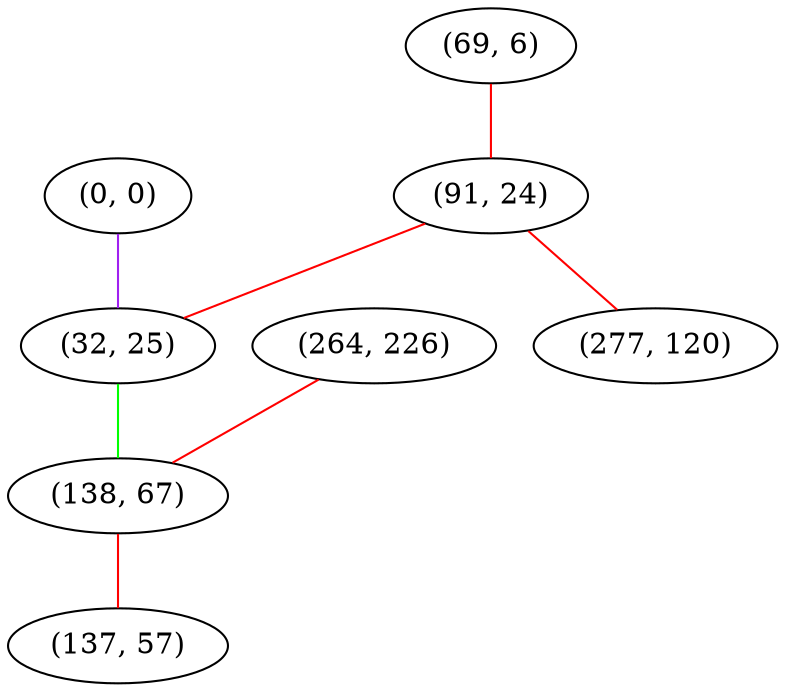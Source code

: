 graph "" {
"(0, 0)";
"(264, 226)";
"(69, 6)";
"(91, 24)";
"(32, 25)";
"(138, 67)";
"(137, 57)";
"(277, 120)";
"(0, 0)" -- "(32, 25)"  [color=purple, key=0, weight=4];
"(264, 226)" -- "(138, 67)"  [color=red, key=0, weight=1];
"(69, 6)" -- "(91, 24)"  [color=red, key=0, weight=1];
"(91, 24)" -- "(32, 25)"  [color=red, key=0, weight=1];
"(91, 24)" -- "(277, 120)"  [color=red, key=0, weight=1];
"(32, 25)" -- "(138, 67)"  [color=green, key=0, weight=2];
"(138, 67)" -- "(137, 57)"  [color=red, key=0, weight=1];
}
